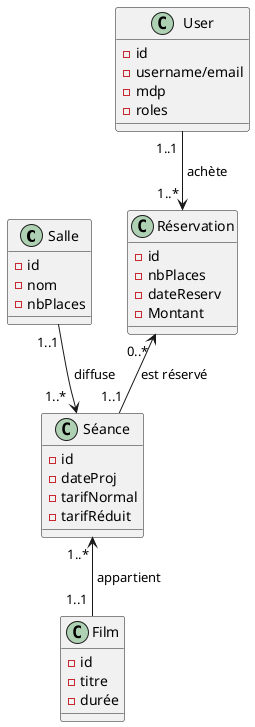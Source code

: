 @startuml
'https://plantuml.com/class-diagram

class Salle {
- id
- nom
- nbPlaces
}

class Séance {
- id
- dateProj
- tarifNormal
- tarifRéduit
}

class Film {
- id
- titre
- durée
}

class User {
- id
- username/email
- mdp
- roles
}

class Réservation {
- id
- nbPlaces
- dateReserv
- Montant
}

User "1..1 "-->"1..* " Réservation : " achète"
Salle "1..1"-->"1..*  " Séance : " diffuse"
Réservation "0..* "<--"1..1" Séance : "est réservé"
Séance "1..* "<--"1..1 " Film : " appartient"

@enduml